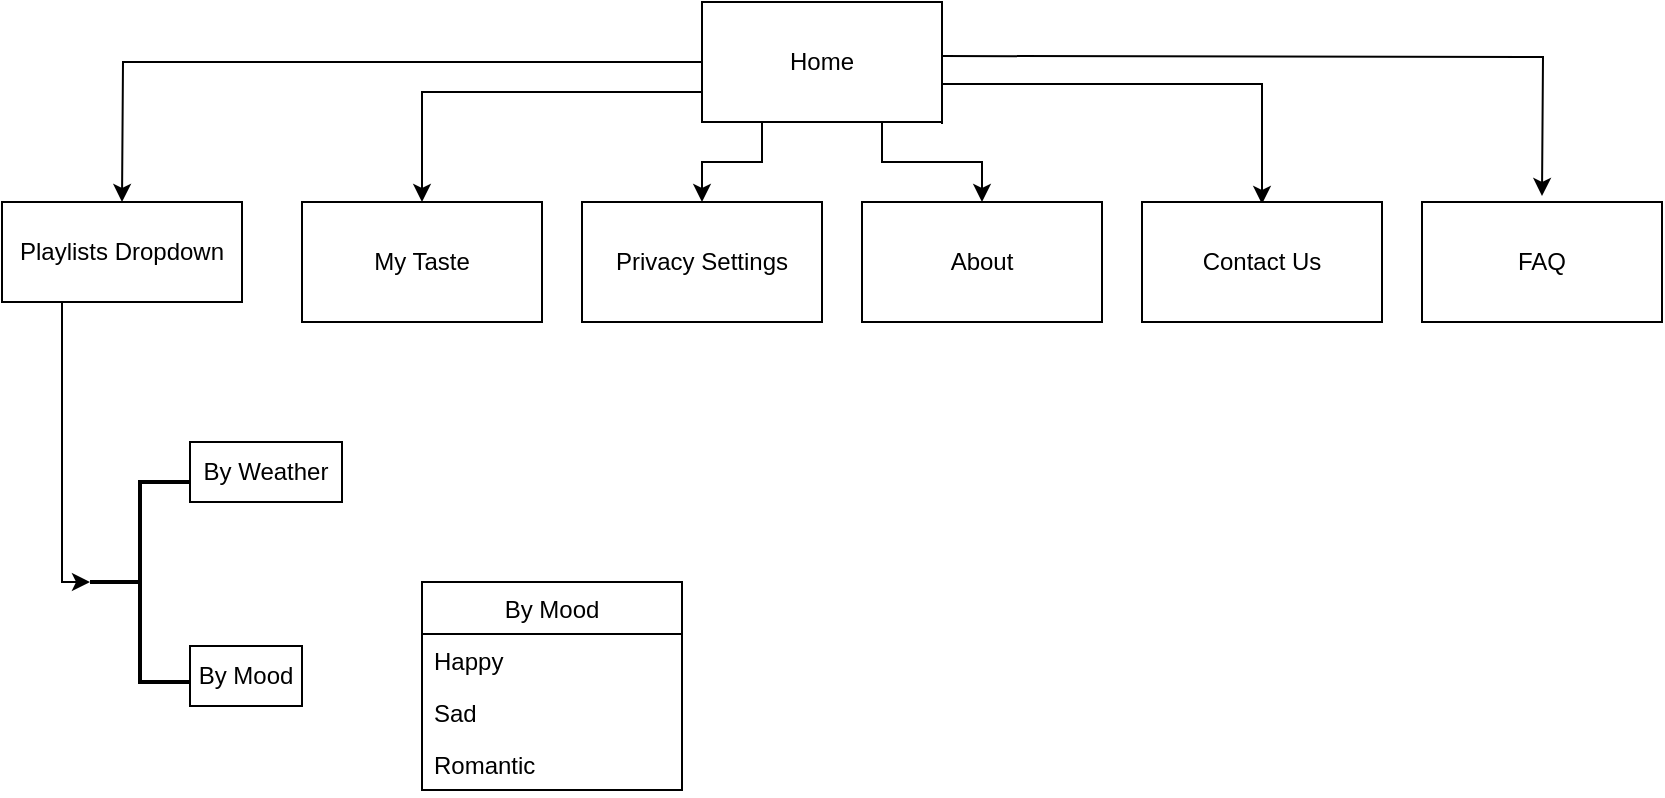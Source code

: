 <mxfile version="14.4.3" type="github">
  <diagram id="80r_hBDfL8v2B2DdwZnZ" name="Page-1">
    <mxGraphModel dx="864" dy="584" grid="1" gridSize="10" guides="1" tooltips="1" connect="1" arrows="1" fold="1" page="1" pageScale="1" pageWidth="850" pageHeight="1100" math="0" shadow="0">
      <root>
        <mxCell id="0" />
        <mxCell id="1" parent="0" />
        <mxCell id="hBzRPSmNrQbq4t2MHNmQ-14" style="edgeStyle=orthogonalEdgeStyle;rounded=0;orthogonalLoop=1;jettySize=auto;html=1;entryX=0.5;entryY=0;entryDx=0;entryDy=0;exitX=0.75;exitY=1;exitDx=0;exitDy=0;" edge="1" parent="1" source="hBzRPSmNrQbq4t2MHNmQ-2" target="hBzRPSmNrQbq4t2MHNmQ-9">
          <mxGeometry relative="1" as="geometry" />
        </mxCell>
        <mxCell id="hBzRPSmNrQbq4t2MHNmQ-17" style="edgeStyle=orthogonalEdgeStyle;rounded=0;orthogonalLoop=1;jettySize=auto;html=1;exitX=0.25;exitY=1;exitDx=0;exitDy=0;entryX=0.5;entryY=0;entryDx=0;entryDy=0;" edge="1" parent="1" source="hBzRPSmNrQbq4t2MHNmQ-2" target="hBzRPSmNrQbq4t2MHNmQ-10">
          <mxGeometry relative="1" as="geometry" />
        </mxCell>
        <mxCell id="hBzRPSmNrQbq4t2MHNmQ-18" style="edgeStyle=orthogonalEdgeStyle;rounded=0;orthogonalLoop=1;jettySize=auto;html=1;entryX=0.5;entryY=0;entryDx=0;entryDy=0;" edge="1" parent="1" source="hBzRPSmNrQbq4t2MHNmQ-2">
          <mxGeometry relative="1" as="geometry">
            <mxPoint x="70" y="120" as="targetPoint" />
          </mxGeometry>
        </mxCell>
        <mxCell id="hBzRPSmNrQbq4t2MHNmQ-23" style="edgeStyle=orthogonalEdgeStyle;rounded=0;orthogonalLoop=1;jettySize=auto;html=1;exitX=1;exitY=0.5;exitDx=0;exitDy=0;entryX=0.5;entryY=0;entryDx=0;entryDy=0;" edge="1" parent="1">
          <mxGeometry relative="1" as="geometry">
            <mxPoint x="480" y="47" as="sourcePoint" />
            <mxPoint x="780" y="117" as="targetPoint" />
          </mxGeometry>
        </mxCell>
        <mxCell id="hBzRPSmNrQbq4t2MHNmQ-36" style="edgeStyle=orthogonalEdgeStyle;rounded=0;orthogonalLoop=1;jettySize=auto;html=1;exitX=1;exitY=1;exitDx=0;exitDy=0;" edge="1" parent="1">
          <mxGeometry relative="1" as="geometry">
            <mxPoint x="480" y="81" as="sourcePoint" />
            <mxPoint x="640" y="121" as="targetPoint" />
            <Array as="points">
              <mxPoint x="480" y="61" />
              <mxPoint x="640" y="61" />
            </Array>
          </mxGeometry>
        </mxCell>
        <mxCell id="hBzRPSmNrQbq4t2MHNmQ-38" style="edgeStyle=orthogonalEdgeStyle;rounded=0;orthogonalLoop=1;jettySize=auto;html=1;exitX=0;exitY=0.75;exitDx=0;exitDy=0;entryX=0.5;entryY=0;entryDx=0;entryDy=0;" edge="1" parent="1" source="hBzRPSmNrQbq4t2MHNmQ-2" target="hBzRPSmNrQbq4t2MHNmQ-29">
          <mxGeometry relative="1" as="geometry" />
        </mxCell>
        <mxCell id="hBzRPSmNrQbq4t2MHNmQ-2" value="Home" style="rounded=0;whiteSpace=wrap;html=1;" vertex="1" parent="1">
          <mxGeometry x="360" y="20" width="120" height="60" as="geometry" />
        </mxCell>
        <mxCell id="hBzRPSmNrQbq4t2MHNmQ-9" value="About" style="rounded=0;whiteSpace=wrap;html=1;" vertex="1" parent="1">
          <mxGeometry x="440" y="120" width="120" height="60" as="geometry" />
        </mxCell>
        <mxCell id="hBzRPSmNrQbq4t2MHNmQ-10" value="Privacy Settings" style="rounded=0;whiteSpace=wrap;html=1;" vertex="1" parent="1">
          <mxGeometry x="300" y="120" width="120" height="60" as="geometry" />
        </mxCell>
        <mxCell id="hBzRPSmNrQbq4t2MHNmQ-15" value="Contact Us" style="rounded=0;whiteSpace=wrap;html=1;" vertex="1" parent="1">
          <mxGeometry x="580" y="120" width="120" height="60" as="geometry" />
        </mxCell>
        <mxCell id="hBzRPSmNrQbq4t2MHNmQ-22" value="FAQ" style="rounded=0;whiteSpace=wrap;html=1;" vertex="1" parent="1">
          <mxGeometry x="720" y="120" width="120" height="60" as="geometry" />
        </mxCell>
        <mxCell id="hBzRPSmNrQbq4t2MHNmQ-28" style="edgeStyle=orthogonalEdgeStyle;rounded=0;orthogonalLoop=1;jettySize=auto;html=1;exitX=0.5;exitY=1;exitDx=0;exitDy=0;" edge="1" parent="1" source="hBzRPSmNrQbq4t2MHNmQ-10" target="hBzRPSmNrQbq4t2MHNmQ-10">
          <mxGeometry relative="1" as="geometry" />
        </mxCell>
        <mxCell id="hBzRPSmNrQbq4t2MHNmQ-29" value="My Taste" style="rounded=0;whiteSpace=wrap;html=1;" vertex="1" parent="1">
          <mxGeometry x="160" y="120" width="120" height="60" as="geometry" />
        </mxCell>
        <mxCell id="hBzRPSmNrQbq4t2MHNmQ-52" style="edgeStyle=orthogonalEdgeStyle;rounded=0;orthogonalLoop=1;jettySize=auto;html=1;exitX=0.25;exitY=1;exitDx=0;exitDy=0;entryX=0;entryY=0.5;entryDx=0;entryDy=0;entryPerimeter=0;" edge="1" parent="1" source="hBzRPSmNrQbq4t2MHNmQ-39" target="hBzRPSmNrQbq4t2MHNmQ-46">
          <mxGeometry relative="1" as="geometry">
            <Array as="points">
              <mxPoint x="40" y="310" />
            </Array>
          </mxGeometry>
        </mxCell>
        <mxCell id="hBzRPSmNrQbq4t2MHNmQ-39" value="Playlists Dropdown" style="rounded=0;whiteSpace=wrap;html=1;" vertex="1" parent="1">
          <mxGeometry x="10" y="120" width="120" height="50" as="geometry" />
        </mxCell>
        <mxCell id="hBzRPSmNrQbq4t2MHNmQ-46" value="" style="strokeWidth=2;html=1;shape=mxgraph.flowchart.annotation_2;align=left;labelPosition=right;pointerEvents=1;" vertex="1" parent="1">
          <mxGeometry x="54" y="260" width="50" height="100" as="geometry" />
        </mxCell>
        <mxCell id="hBzRPSmNrQbq4t2MHNmQ-50" value="By Mood" style="rounded=0;whiteSpace=wrap;html=1;" vertex="1" parent="1">
          <mxGeometry x="104" y="342" width="56" height="30" as="geometry" />
        </mxCell>
        <mxCell id="hBzRPSmNrQbq4t2MHNmQ-51" value="By Weather" style="rounded=0;whiteSpace=wrap;html=1;" vertex="1" parent="1">
          <mxGeometry x="104" y="240" width="76" height="30" as="geometry" />
        </mxCell>
        <mxCell id="hBzRPSmNrQbq4t2MHNmQ-54" value="By Mood" style="swimlane;fontStyle=0;childLayout=stackLayout;horizontal=1;startSize=26;fillColor=none;horizontalStack=0;resizeParent=1;resizeParentMax=0;resizeLast=0;collapsible=1;marginBottom=0;" vertex="1" parent="1">
          <mxGeometry x="220" y="310" width="130" height="104" as="geometry">
            <mxRectangle x="220" y="310" width="80" height="26" as="alternateBounds" />
          </mxGeometry>
        </mxCell>
        <mxCell id="hBzRPSmNrQbq4t2MHNmQ-55" value="Happy" style="text;strokeColor=none;fillColor=none;align=left;verticalAlign=top;spacingLeft=4;spacingRight=4;overflow=hidden;rotatable=0;points=[[0,0.5],[1,0.5]];portConstraint=eastwest;" vertex="1" parent="hBzRPSmNrQbq4t2MHNmQ-54">
          <mxGeometry y="26" width="130" height="26" as="geometry" />
        </mxCell>
        <mxCell id="hBzRPSmNrQbq4t2MHNmQ-56" value="Sad" style="text;strokeColor=none;fillColor=none;align=left;verticalAlign=top;spacingLeft=4;spacingRight=4;overflow=hidden;rotatable=0;points=[[0,0.5],[1,0.5]];portConstraint=eastwest;" vertex="1" parent="hBzRPSmNrQbq4t2MHNmQ-54">
          <mxGeometry y="52" width="130" height="26" as="geometry" />
        </mxCell>
        <mxCell id="hBzRPSmNrQbq4t2MHNmQ-57" value="Romantic" style="text;strokeColor=none;fillColor=none;align=left;verticalAlign=top;spacingLeft=4;spacingRight=4;overflow=hidden;rotatable=0;points=[[0,0.5],[1,0.5]];portConstraint=eastwest;" vertex="1" parent="hBzRPSmNrQbq4t2MHNmQ-54">
          <mxGeometry y="78" width="130" height="26" as="geometry" />
        </mxCell>
      </root>
    </mxGraphModel>
  </diagram>
</mxfile>
